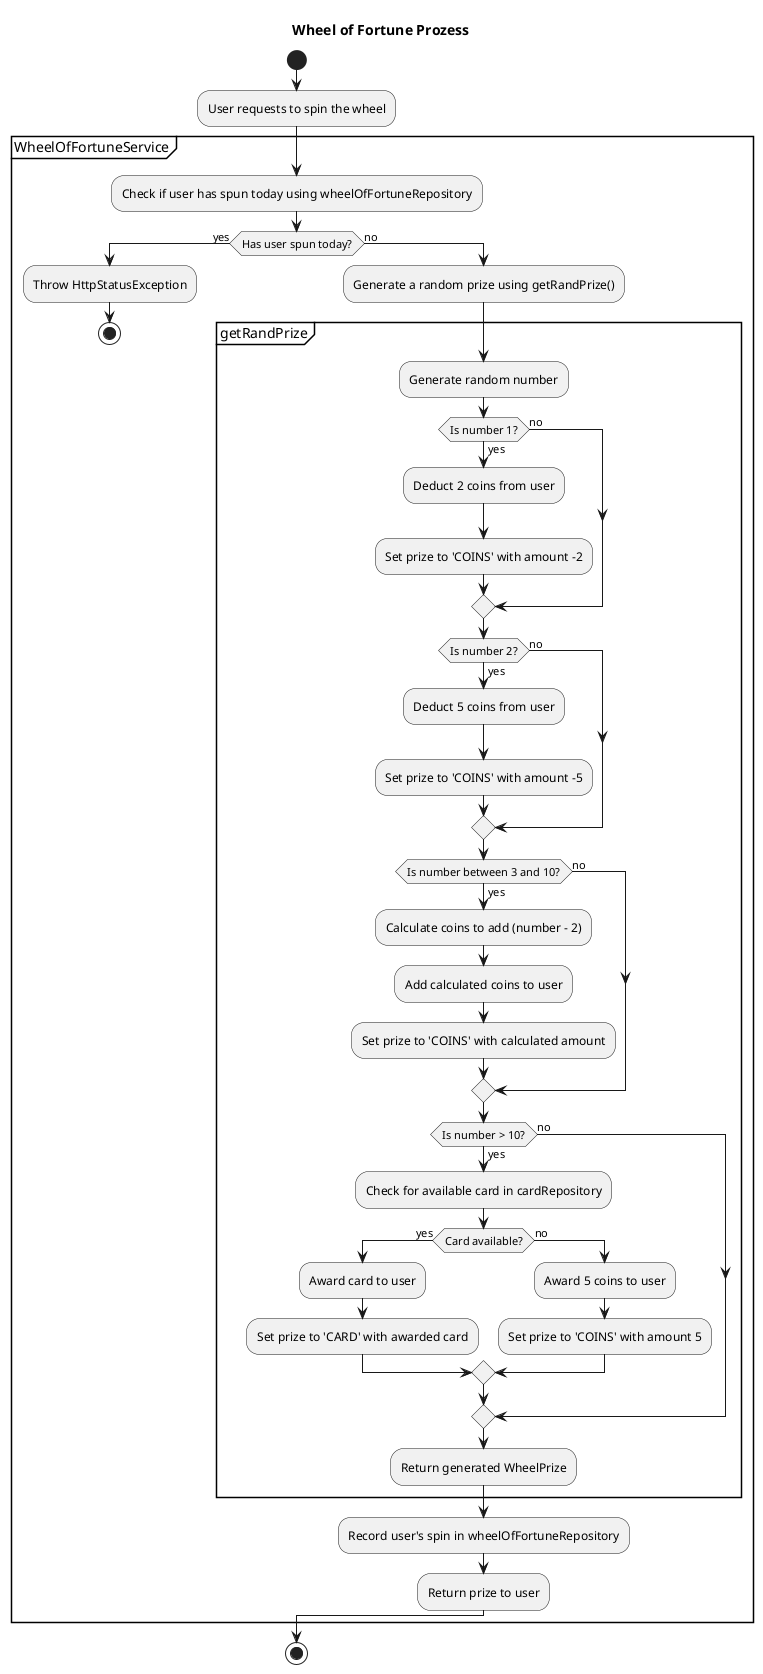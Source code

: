 @startuml
title Wheel of Fortune Prozess

start
:User requests to spin the wheel;

partition "WheelOfFortuneService" {
  :Check if user has spun today using wheelOfFortuneRepository;
  if (Has user spun today?) then (yes)
    :Throw HttpStatusException;
    stop
  else (no)
    :Generate a random prize using getRandPrize();

    partition "getRandPrize" {
      :Generate random number;

      if (Is number 1?) then (yes)
        :Deduct 2 coins from user;
        :Set prize to 'COINS' with amount -2;
      else (no)
      endif

      if (Is number 2?) then (yes)
        :Deduct 5 coins from user;
        :Set prize to 'COINS' with amount -5;
      else (no)
      endif

      if (Is number between 3 and 10?) then (yes)
        :Calculate coins to add (number - 2);
        :Add calculated coins to user;
        :Set prize to 'COINS' with calculated amount;
      else (no)
      endif

      if (Is number > 10?) then (yes)
        :Check for available card in cardRepository;
        if (Card available?) then (yes)
          :Award card to user;
          :Set prize to 'CARD' with awarded card;
        else (no)
          :Award 5 coins to user;
          :Set prize to 'COINS' with amount 5;
        endif
      else (no)
      endif

      :Return generated WheelPrize;
    }

    :Record user's spin in wheelOfFortuneRepository;
    :Return prize to user;
  endif
}

stop
@enduml
